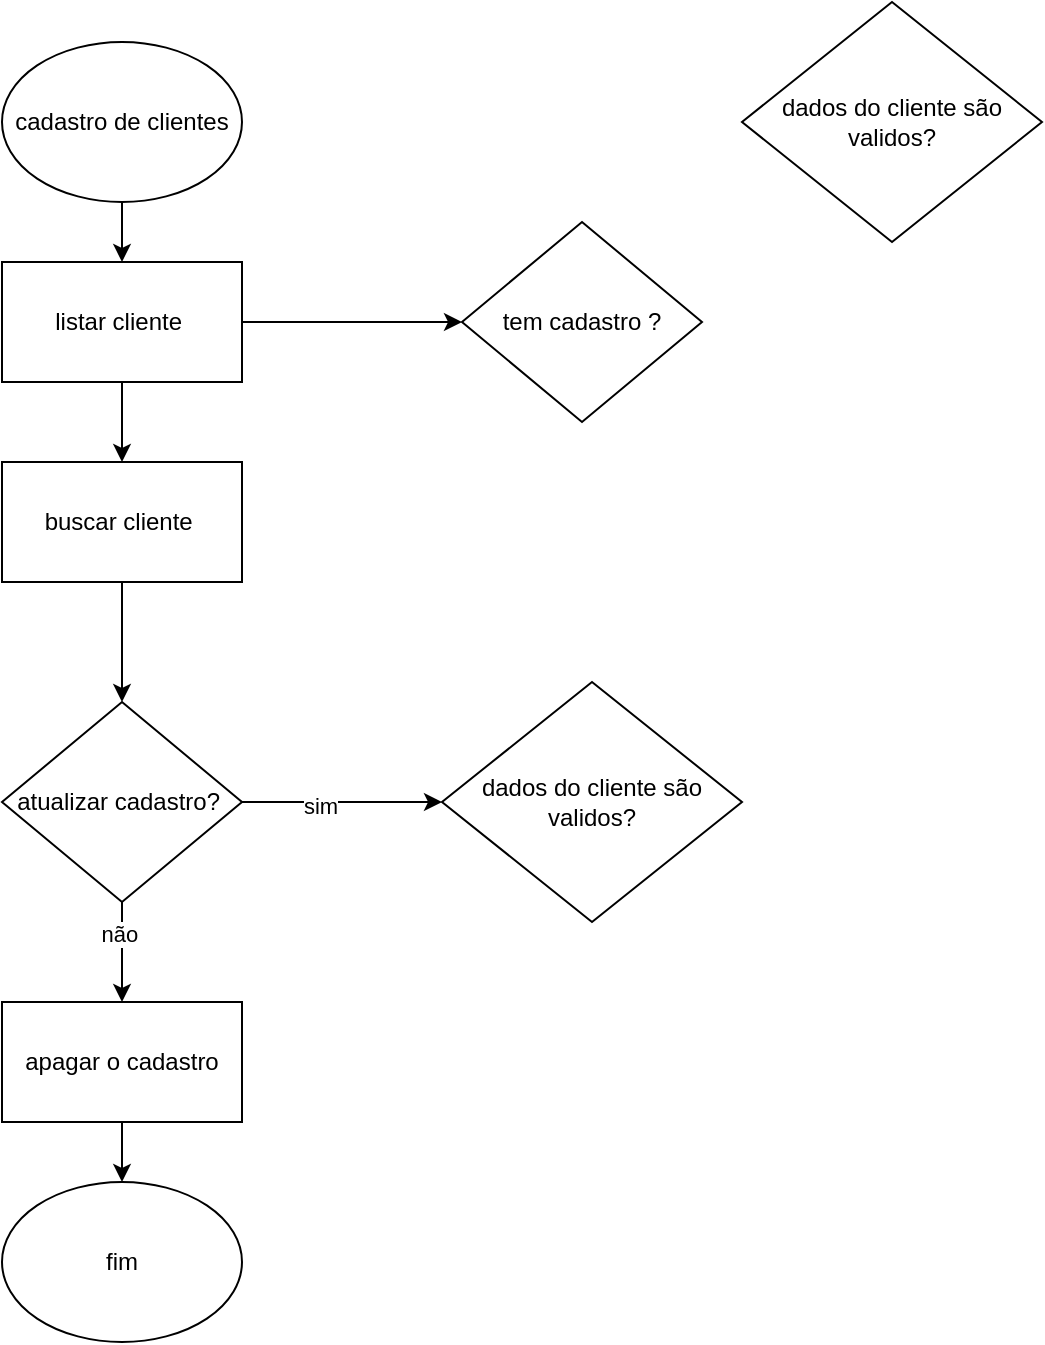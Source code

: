 <mxfile version="24.4.6" type="device">
  <diagram name="Página-1" id="N2KCsU8cNdYvq39qfN_p">
    <mxGraphModel dx="1434" dy="782" grid="1" gridSize="10" guides="1" tooltips="1" connect="1" arrows="1" fold="1" page="1" pageScale="1" pageWidth="827" pageHeight="1169" math="0" shadow="0">
      <root>
        <mxCell id="0" />
        <mxCell id="1" parent="0" />
        <mxCell id="bNkB2yHyW2SYe8MYjTj4-36" style="edgeStyle=orthogonalEdgeStyle;rounded=0;orthogonalLoop=1;jettySize=auto;html=1;entryX=0.5;entryY=0;entryDx=0;entryDy=0;" edge="1" parent="1" source="bNkB2yHyW2SYe8MYjTj4-1" target="bNkB2yHyW2SYe8MYjTj4-24">
          <mxGeometry relative="1" as="geometry" />
        </mxCell>
        <mxCell id="bNkB2yHyW2SYe8MYjTj4-1" value="cadastro de clientes" style="ellipse;whiteSpace=wrap;html=1;" vertex="1" parent="1">
          <mxGeometry x="40" y="80" width="120" height="80" as="geometry" />
        </mxCell>
        <mxCell id="bNkB2yHyW2SYe8MYjTj4-6" value="tem cadastro ?" style="rhombus;whiteSpace=wrap;html=1;" vertex="1" parent="1">
          <mxGeometry x="270" y="170" width="120" height="100" as="geometry" />
        </mxCell>
        <mxCell id="bNkB2yHyW2SYe8MYjTj4-29" style="edgeStyle=orthogonalEdgeStyle;rounded=0;orthogonalLoop=1;jettySize=auto;html=1;entryX=0.5;entryY=0;entryDx=0;entryDy=0;" edge="1" parent="1" source="bNkB2yHyW2SYe8MYjTj4-18">
          <mxGeometry relative="1" as="geometry">
            <mxPoint x="100" y="560" as="targetPoint" />
          </mxGeometry>
        </mxCell>
        <mxCell id="bNkB2yHyW2SYe8MYjTj4-30" value="não&amp;nbsp;" style="edgeLabel;html=1;align=center;verticalAlign=middle;resizable=0;points=[];" vertex="1" connectable="0" parent="bNkB2yHyW2SYe8MYjTj4-29">
          <mxGeometry x="-0.36" relative="1" as="geometry">
            <mxPoint as="offset" />
          </mxGeometry>
        </mxCell>
        <mxCell id="bNkB2yHyW2SYe8MYjTj4-44" style="edgeStyle=orthogonalEdgeStyle;rounded=0;orthogonalLoop=1;jettySize=auto;html=1;entryX=0;entryY=0.5;entryDx=0;entryDy=0;" edge="1" parent="1" source="bNkB2yHyW2SYe8MYjTj4-18" target="bNkB2yHyW2SYe8MYjTj4-43">
          <mxGeometry relative="1" as="geometry" />
        </mxCell>
        <mxCell id="bNkB2yHyW2SYe8MYjTj4-45" value="sim" style="edgeLabel;html=1;align=center;verticalAlign=middle;resizable=0;points=[];" vertex="1" connectable="0" parent="bNkB2yHyW2SYe8MYjTj4-44">
          <mxGeometry x="-0.22" y="-2" relative="1" as="geometry">
            <mxPoint as="offset" />
          </mxGeometry>
        </mxCell>
        <mxCell id="bNkB2yHyW2SYe8MYjTj4-18" value="atualizar cadastro?&amp;nbsp;" style="rhombus;whiteSpace=wrap;html=1;" vertex="1" parent="1">
          <mxGeometry x="40" y="410" width="120" height="100" as="geometry" />
        </mxCell>
        <mxCell id="bNkB2yHyW2SYe8MYjTj4-46" style="edgeStyle=orthogonalEdgeStyle;rounded=0;orthogonalLoop=1;jettySize=auto;html=1;entryX=0.5;entryY=0;entryDx=0;entryDy=0;" edge="1" parent="1" source="bNkB2yHyW2SYe8MYjTj4-9" target="bNkB2yHyW2SYe8MYjTj4-18">
          <mxGeometry relative="1" as="geometry" />
        </mxCell>
        <mxCell id="bNkB2yHyW2SYe8MYjTj4-9" value="buscar cliente&amp;nbsp;" style="rounded=0;whiteSpace=wrap;html=1;" vertex="1" parent="1">
          <mxGeometry x="40" y="290" width="120" height="60" as="geometry" />
        </mxCell>
        <mxCell id="bNkB2yHyW2SYe8MYjTj4-34" style="edgeStyle=orthogonalEdgeStyle;rounded=0;orthogonalLoop=1;jettySize=auto;html=1;entryX=0.5;entryY=0;entryDx=0;entryDy=0;" edge="1" parent="1" source="bNkB2yHyW2SYe8MYjTj4-24" target="bNkB2yHyW2SYe8MYjTj4-9">
          <mxGeometry relative="1" as="geometry" />
        </mxCell>
        <mxCell id="bNkB2yHyW2SYe8MYjTj4-37" style="edgeStyle=orthogonalEdgeStyle;rounded=0;orthogonalLoop=1;jettySize=auto;html=1;entryX=0;entryY=0.5;entryDx=0;entryDy=0;" edge="1" parent="1" source="bNkB2yHyW2SYe8MYjTj4-24" target="bNkB2yHyW2SYe8MYjTj4-6">
          <mxGeometry relative="1" as="geometry" />
        </mxCell>
        <mxCell id="bNkB2yHyW2SYe8MYjTj4-24" value="listar cliente&amp;nbsp;" style="rounded=0;whiteSpace=wrap;html=1;" vertex="1" parent="1">
          <mxGeometry x="40" y="190" width="120" height="60" as="geometry" />
        </mxCell>
        <mxCell id="bNkB2yHyW2SYe8MYjTj4-32" value="fim" style="ellipse;whiteSpace=wrap;html=1;" vertex="1" parent="1">
          <mxGeometry x="40" y="650" width="120" height="80" as="geometry" />
        </mxCell>
        <mxCell id="bNkB2yHyW2SYe8MYjTj4-41" value="dados do cliente são validos?" style="rhombus;whiteSpace=wrap;html=1;" vertex="1" parent="1">
          <mxGeometry x="410" y="60" width="150" height="120" as="geometry" />
        </mxCell>
        <mxCell id="bNkB2yHyW2SYe8MYjTj4-43" value="dados do cliente são validos?" style="rhombus;whiteSpace=wrap;html=1;" vertex="1" parent="1">
          <mxGeometry x="260" y="400" width="150" height="120" as="geometry" />
        </mxCell>
        <mxCell id="bNkB2yHyW2SYe8MYjTj4-50" style="edgeStyle=orthogonalEdgeStyle;rounded=0;orthogonalLoop=1;jettySize=auto;html=1;entryX=0.5;entryY=0;entryDx=0;entryDy=0;" edge="1" parent="1" source="bNkB2yHyW2SYe8MYjTj4-47" target="bNkB2yHyW2SYe8MYjTj4-32">
          <mxGeometry relative="1" as="geometry" />
        </mxCell>
        <mxCell id="bNkB2yHyW2SYe8MYjTj4-47" value="apagar o cadastro" style="rounded=0;whiteSpace=wrap;html=1;" vertex="1" parent="1">
          <mxGeometry x="40" y="560" width="120" height="60" as="geometry" />
        </mxCell>
      </root>
    </mxGraphModel>
  </diagram>
</mxfile>
